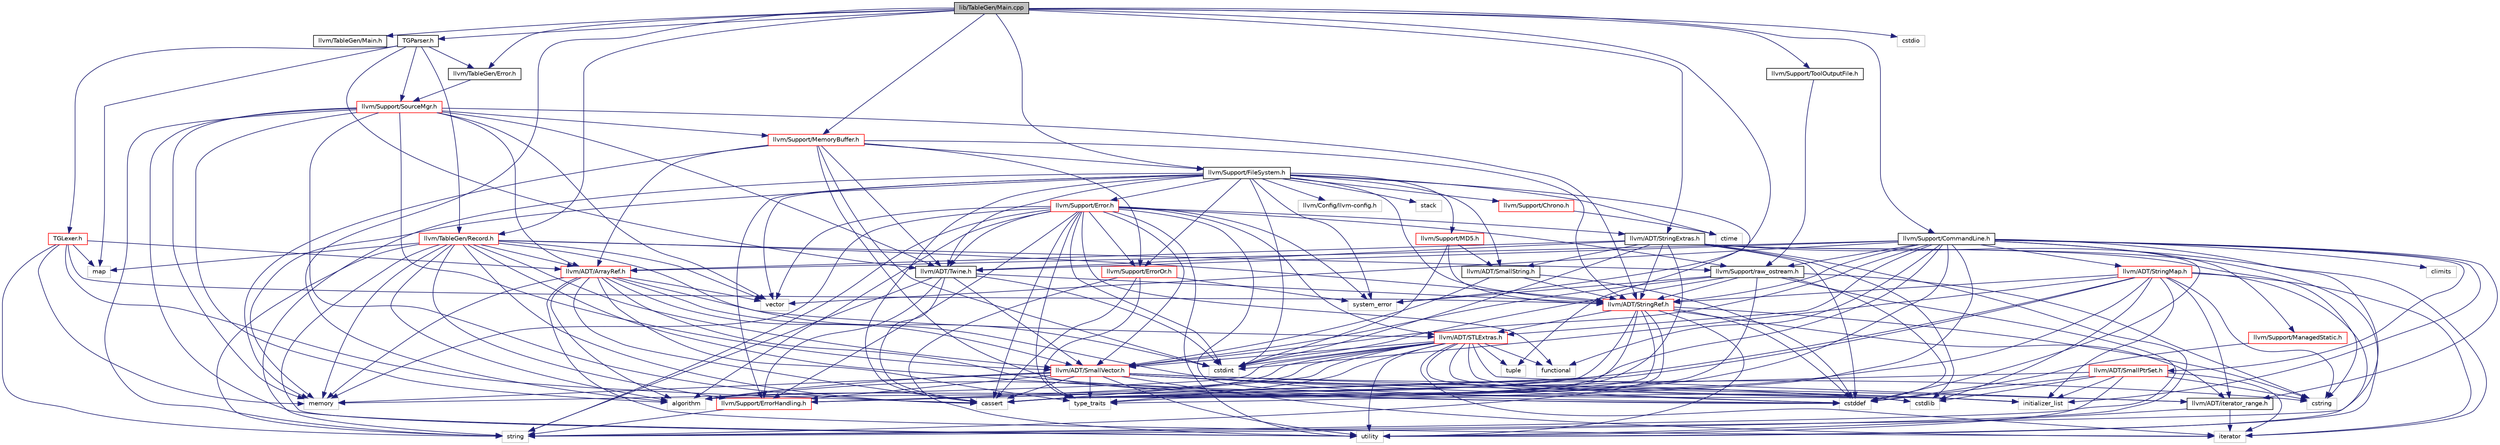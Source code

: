 digraph "lib/TableGen/Main.cpp"
{
 // LATEX_PDF_SIZE
  bgcolor="transparent";
  edge [fontname="Helvetica",fontsize="10",labelfontname="Helvetica",labelfontsize="10"];
  node [fontname="Helvetica",fontsize="10",shape="box"];
  Node1 [label="lib/TableGen/Main.cpp",height=0.2,width=0.4,color="black", fillcolor="grey75", style="filled", fontcolor="black",tooltip=" "];
  Node1 -> Node2 [color="midnightblue",fontsize="10",style="solid",fontname="Helvetica"];
  Node2 [label="llvm/TableGen/Main.h",height=0.2,width=0.4,color="black",URL="$Main_8h.html",tooltip=" "];
  Node1 -> Node3 [color="midnightblue",fontsize="10",style="solid",fontname="Helvetica"];
  Node3 [label="TGParser.h",height=0.2,width=0.4,color="black",URL="$TGParser_8h.html",tooltip=" "];
  Node3 -> Node4 [color="midnightblue",fontsize="10",style="solid",fontname="Helvetica"];
  Node4 [label="TGLexer.h",height=0.2,width=0.4,color="red",URL="$TGLexer_8h.html",tooltip=" "];
  Node4 -> Node5 [color="midnightblue",fontsize="10",style="solid",fontname="Helvetica"];
  Node5 [label="llvm/ADT/ArrayRef.h",height=0.2,width=0.4,color="red",URL="$ArrayRef_8h.html",tooltip=" "];
  Node5 -> Node28 [color="midnightblue",fontsize="10",style="solid",fontname="Helvetica"];
  Node28 [label="llvm/ADT/SmallVector.h",height=0.2,width=0.4,color="red",URL="$SmallVector_8h.html",tooltip=" "];
  Node28 -> Node29 [color="midnightblue",fontsize="10",style="solid",fontname="Helvetica"];
  Node29 [label="llvm/ADT/iterator_range.h",height=0.2,width=0.4,color="black",URL="$iterator__range_8h.html",tooltip="This provides a very simple, boring adaptor for a begin and end iterator into a range type."];
  Node29 -> Node30 [color="midnightblue",fontsize="10",style="solid",fontname="Helvetica"];
  Node30 [label="iterator",height=0.2,width=0.4,color="grey75",tooltip=" "];
  Node29 -> Node25 [color="midnightblue",fontsize="10",style="solid",fontname="Helvetica"];
  Node25 [label="utility",height=0.2,width=0.4,color="grey75",tooltip=" "];
  Node28 -> Node40 [color="midnightblue",fontsize="10",style="solid",fontname="Helvetica"];
  Node40 [label="llvm/Support/ErrorHandling.h",height=0.2,width=0.4,color="red",URL="$llvm_2Support_2ErrorHandling_8h.html",tooltip=" "];
  Node40 -> Node41 [color="midnightblue",fontsize="10",style="solid",fontname="Helvetica"];
  Node41 [label="string",height=0.2,width=0.4,color="grey75",tooltip=" "];
  Node28 -> Node35 [color="midnightblue",fontsize="10",style="solid",fontname="Helvetica"];
  Node35 [label="algorithm",height=0.2,width=0.4,color="grey75",tooltip=" "];
  Node28 -> Node26 [color="midnightblue",fontsize="10",style="solid",fontname="Helvetica"];
  Node26 [label="cassert",height=0.2,width=0.4,color="grey75",tooltip=" "];
  Node28 -> Node32 [color="midnightblue",fontsize="10",style="solid",fontname="Helvetica"];
  Node32 [label="cstddef",height=0.2,width=0.4,color="grey75",tooltip=" "];
  Node28 -> Node42 [color="midnightblue",fontsize="10",style="solid",fontname="Helvetica"];
  Node42 [label="cstdlib",height=0.2,width=0.4,color="grey75",tooltip=" "];
  Node28 -> Node37 [color="midnightblue",fontsize="10",style="solid",fontname="Helvetica"];
  Node37 [label="cstring",height=0.2,width=0.4,color="grey75",tooltip=" "];
  Node28 -> Node43 [color="midnightblue",fontsize="10",style="solid",fontname="Helvetica"];
  Node43 [label="initializer_list",height=0.2,width=0.4,color="grey75",tooltip=" "];
  Node28 -> Node30 [color="midnightblue",fontsize="10",style="solid",fontname="Helvetica"];
  Node28 -> Node27 [color="midnightblue",fontsize="10",style="solid",fontname="Helvetica"];
  Node27 [label="memory",height=0.2,width=0.4,color="grey75",tooltip=" "];
  Node28 -> Node24 [color="midnightblue",fontsize="10",style="solid",fontname="Helvetica"];
  Node24 [label="type_traits",height=0.2,width=0.4,color="grey75",tooltip=" "];
  Node28 -> Node25 [color="midnightblue",fontsize="10",style="solid",fontname="Helvetica"];
  Node5 -> Node16 [color="midnightblue",fontsize="10",style="solid",fontname="Helvetica"];
  Node16 [label="llvm/ADT/STLExtras.h",height=0.2,width=0.4,color="red",URL="$STLExtras_8h.html",tooltip=" "];
  Node16 -> Node28 [color="midnightblue",fontsize="10",style="solid",fontname="Helvetica"];
  Node16 -> Node29 [color="midnightblue",fontsize="10",style="solid",fontname="Helvetica"];
  Node16 -> Node40 [color="midnightblue",fontsize="10",style="solid",fontname="Helvetica"];
  Node16 -> Node35 [color="midnightblue",fontsize="10",style="solid",fontname="Helvetica"];
  Node16 -> Node26 [color="midnightblue",fontsize="10",style="solid",fontname="Helvetica"];
  Node16 -> Node32 [color="midnightblue",fontsize="10",style="solid",fontname="Helvetica"];
  Node16 -> Node46 [color="midnightblue",fontsize="10",style="solid",fontname="Helvetica"];
  Node46 [label="cstdint",height=0.2,width=0.4,color="grey75",tooltip=" "];
  Node16 -> Node42 [color="midnightblue",fontsize="10",style="solid",fontname="Helvetica"];
  Node16 -> Node47 [color="midnightblue",fontsize="10",style="solid",fontname="Helvetica"];
  Node47 [label="functional",height=0.2,width=0.4,color="grey75",tooltip=" "];
  Node16 -> Node43 [color="midnightblue",fontsize="10",style="solid",fontname="Helvetica"];
  Node16 -> Node30 [color="midnightblue",fontsize="10",style="solid",fontname="Helvetica"];
  Node16 -> Node27 [color="midnightblue",fontsize="10",style="solid",fontname="Helvetica"];
  Node16 -> Node48 [color="midnightblue",fontsize="10",style="solid",fontname="Helvetica"];
  Node48 [label="tuple",height=0.2,width=0.4,color="grey75",tooltip=" "];
  Node16 -> Node24 [color="midnightblue",fontsize="10",style="solid",fontname="Helvetica"];
  Node16 -> Node25 [color="midnightblue",fontsize="10",style="solid",fontname="Helvetica"];
  Node5 -> Node35 [color="midnightblue",fontsize="10",style="solid",fontname="Helvetica"];
  Node5 -> Node26 [color="midnightblue",fontsize="10",style="solid",fontname="Helvetica"];
  Node5 -> Node32 [color="midnightblue",fontsize="10",style="solid",fontname="Helvetica"];
  Node5 -> Node43 [color="midnightblue",fontsize="10",style="solid",fontname="Helvetica"];
  Node5 -> Node30 [color="midnightblue",fontsize="10",style="solid",fontname="Helvetica"];
  Node5 -> Node27 [color="midnightblue",fontsize="10",style="solid",fontname="Helvetica"];
  Node5 -> Node24 [color="midnightblue",fontsize="10",style="solid",fontname="Helvetica"];
  Node5 -> Node54 [color="midnightblue",fontsize="10",style="solid",fontname="Helvetica"];
  Node54 [label="vector",height=0.2,width=0.4,color="grey75",tooltip=" "];
  Node4 -> Node15 [color="midnightblue",fontsize="10",style="solid",fontname="Helvetica"];
  Node15 [label="llvm/ADT/StringRef.h",height=0.2,width=0.4,color="red",URL="$StringRef_8h.html",tooltip=" "];
  Node15 -> Node16 [color="midnightblue",fontsize="10",style="solid",fontname="Helvetica"];
  Node15 -> Node29 [color="midnightblue",fontsize="10",style="solid",fontname="Helvetica"];
  Node15 -> Node35 [color="midnightblue",fontsize="10",style="solid",fontname="Helvetica"];
  Node15 -> Node26 [color="midnightblue",fontsize="10",style="solid",fontname="Helvetica"];
  Node15 -> Node32 [color="midnightblue",fontsize="10",style="solid",fontname="Helvetica"];
  Node15 -> Node37 [color="midnightblue",fontsize="10",style="solid",fontname="Helvetica"];
  Node15 -> Node41 [color="midnightblue",fontsize="10",style="solid",fontname="Helvetica"];
  Node15 -> Node24 [color="midnightblue",fontsize="10",style="solid",fontname="Helvetica"];
  Node15 -> Node25 [color="midnightblue",fontsize="10",style="solid",fontname="Helvetica"];
  Node4 -> Node26 [color="midnightblue",fontsize="10",style="solid",fontname="Helvetica"];
  Node4 -> Node57 [color="midnightblue",fontsize="10",style="solid",fontname="Helvetica"];
  Node57 [label="map",height=0.2,width=0.4,color="grey75",tooltip=" "];
  Node4 -> Node27 [color="midnightblue",fontsize="10",style="solid",fontname="Helvetica"];
  Node4 -> Node41 [color="midnightblue",fontsize="10",style="solid",fontname="Helvetica"];
  Node3 -> Node58 [color="midnightblue",fontsize="10",style="solid",fontname="Helvetica"];
  Node58 [label="llvm/ADT/Twine.h",height=0.2,width=0.4,color="black",URL="$Twine_8h.html",tooltip=" "];
  Node58 -> Node28 [color="midnightblue",fontsize="10",style="solid",fontname="Helvetica"];
  Node58 -> Node15 [color="midnightblue",fontsize="10",style="solid",fontname="Helvetica"];
  Node58 -> Node40 [color="midnightblue",fontsize="10",style="solid",fontname="Helvetica"];
  Node58 -> Node26 [color="midnightblue",fontsize="10",style="solid",fontname="Helvetica"];
  Node58 -> Node46 [color="midnightblue",fontsize="10",style="solid",fontname="Helvetica"];
  Node58 -> Node41 [color="midnightblue",fontsize="10",style="solid",fontname="Helvetica"];
  Node3 -> Node59 [color="midnightblue",fontsize="10",style="solid",fontname="Helvetica"];
  Node59 [label="llvm/Support/SourceMgr.h",height=0.2,width=0.4,color="red",URL="$Support_2SourceMgr_8h.html",tooltip=" "];
  Node59 -> Node5 [color="midnightblue",fontsize="10",style="solid",fontname="Helvetica"];
  Node59 -> Node28 [color="midnightblue",fontsize="10",style="solid",fontname="Helvetica"];
  Node59 -> Node15 [color="midnightblue",fontsize="10",style="solid",fontname="Helvetica"];
  Node59 -> Node58 [color="midnightblue",fontsize="10",style="solid",fontname="Helvetica"];
  Node59 -> Node64 [color="midnightblue",fontsize="10",style="solid",fontname="Helvetica"];
  Node64 [label="llvm/Support/MemoryBuffer.h",height=0.2,width=0.4,color="red",URL="$MemoryBuffer_8h.html",tooltip=" "];
  Node64 -> Node5 [color="midnightblue",fontsize="10",style="solid",fontname="Helvetica"];
  Node64 -> Node15 [color="midnightblue",fontsize="10",style="solid",fontname="Helvetica"];
  Node64 -> Node58 [color="midnightblue",fontsize="10",style="solid",fontname="Helvetica"];
  Node64 -> Node68 [color="midnightblue",fontsize="10",style="solid",fontname="Helvetica"];
  Node68 [label="llvm/Support/ErrorOr.h",height=0.2,width=0.4,color="red",URL="$ErrorOr_8h.html",tooltip="Provides ErrorOr<T> smart pointer."];
  Node68 -> Node26 [color="midnightblue",fontsize="10",style="solid",fontname="Helvetica"];
  Node68 -> Node69 [color="midnightblue",fontsize="10",style="solid",fontname="Helvetica"];
  Node69 [label="system_error",height=0.2,width=0.4,color="grey75",tooltip=" "];
  Node68 -> Node24 [color="midnightblue",fontsize="10",style="solid",fontname="Helvetica"];
  Node68 -> Node25 [color="midnightblue",fontsize="10",style="solid",fontname="Helvetica"];
  Node64 -> Node70 [color="midnightblue",fontsize="10",style="solid",fontname="Helvetica"];
  Node70 [label="llvm/Support/FileSystem.h",height=0.2,width=0.4,color="black",URL="$FileSystem_8h.html",tooltip=" "];
  Node70 -> Node71 [color="midnightblue",fontsize="10",style="solid",fontname="Helvetica"];
  Node71 [label="llvm/ADT/SmallString.h",height=0.2,width=0.4,color="black",URL="$SmallString_8h.html",tooltip=" "];
  Node71 -> Node28 [color="midnightblue",fontsize="10",style="solid",fontname="Helvetica"];
  Node71 -> Node15 [color="midnightblue",fontsize="10",style="solid",fontname="Helvetica"];
  Node71 -> Node32 [color="midnightblue",fontsize="10",style="solid",fontname="Helvetica"];
  Node70 -> Node15 [color="midnightblue",fontsize="10",style="solid",fontname="Helvetica"];
  Node70 -> Node58 [color="midnightblue",fontsize="10",style="solid",fontname="Helvetica"];
  Node70 -> Node20 [color="midnightblue",fontsize="10",style="solid",fontname="Helvetica"];
  Node20 [label="llvm/Config/llvm-config.h",height=0.2,width=0.4,color="grey75",tooltip=" "];
  Node70 -> Node72 [color="midnightblue",fontsize="10",style="solid",fontname="Helvetica"];
  Node72 [label="llvm/Support/Chrono.h",height=0.2,width=0.4,color="red",URL="$Chrono_8h.html",tooltip=" "];
  Node72 -> Node79 [color="midnightblue",fontsize="10",style="solid",fontname="Helvetica"];
  Node79 [label="ctime",height=0.2,width=0.4,color="grey75",tooltip=" "];
  Node70 -> Node80 [color="midnightblue",fontsize="10",style="solid",fontname="Helvetica"];
  Node80 [label="llvm/Support/Error.h",height=0.2,width=0.4,color="red",URL="$llvm_2Support_2Error_8h.html",tooltip=" "];
  Node80 -> Node16 [color="midnightblue",fontsize="10",style="solid",fontname="Helvetica"];
  Node80 -> Node28 [color="midnightblue",fontsize="10",style="solid",fontname="Helvetica"];
  Node80 -> Node82 [color="midnightblue",fontsize="10",style="solid",fontname="Helvetica"];
  Node82 [label="llvm/ADT/StringExtras.h",height=0.2,width=0.4,color="black",URL="$StringExtras_8h.html",tooltip=" "];
  Node82 -> Node5 [color="midnightblue",fontsize="10",style="solid",fontname="Helvetica"];
  Node82 -> Node71 [color="midnightblue",fontsize="10",style="solid",fontname="Helvetica"];
  Node82 -> Node15 [color="midnightblue",fontsize="10",style="solid",fontname="Helvetica"];
  Node82 -> Node58 [color="midnightblue",fontsize="10",style="solid",fontname="Helvetica"];
  Node82 -> Node26 [color="midnightblue",fontsize="10",style="solid",fontname="Helvetica"];
  Node82 -> Node32 [color="midnightblue",fontsize="10",style="solid",fontname="Helvetica"];
  Node82 -> Node46 [color="midnightblue",fontsize="10",style="solid",fontname="Helvetica"];
  Node82 -> Node42 [color="midnightblue",fontsize="10",style="solid",fontname="Helvetica"];
  Node82 -> Node37 [color="midnightblue",fontsize="10",style="solid",fontname="Helvetica"];
  Node82 -> Node30 [color="midnightblue",fontsize="10",style="solid",fontname="Helvetica"];
  Node82 -> Node41 [color="midnightblue",fontsize="10",style="solid",fontname="Helvetica"];
  Node82 -> Node25 [color="midnightblue",fontsize="10",style="solid",fontname="Helvetica"];
  Node80 -> Node58 [color="midnightblue",fontsize="10",style="solid",fontname="Helvetica"];
  Node80 -> Node40 [color="midnightblue",fontsize="10",style="solid",fontname="Helvetica"];
  Node80 -> Node68 [color="midnightblue",fontsize="10",style="solid",fontname="Helvetica"];
  Node80 -> Node76 [color="midnightblue",fontsize="10",style="solid",fontname="Helvetica"];
  Node76 [label="llvm/Support/raw_ostream.h",height=0.2,width=0.4,color="black",URL="$raw__ostream_8h.html",tooltip=" "];
  Node76 -> Node28 [color="midnightblue",fontsize="10",style="solid",fontname="Helvetica"];
  Node76 -> Node15 [color="midnightblue",fontsize="10",style="solid",fontname="Helvetica"];
  Node76 -> Node26 [color="midnightblue",fontsize="10",style="solid",fontname="Helvetica"];
  Node76 -> Node32 [color="midnightblue",fontsize="10",style="solid",fontname="Helvetica"];
  Node76 -> Node46 [color="midnightblue",fontsize="10",style="solid",fontname="Helvetica"];
  Node76 -> Node37 [color="midnightblue",fontsize="10",style="solid",fontname="Helvetica"];
  Node76 -> Node41 [color="midnightblue",fontsize="10",style="solid",fontname="Helvetica"];
  Node76 -> Node69 [color="midnightblue",fontsize="10",style="solid",fontname="Helvetica"];
  Node80 -> Node35 [color="midnightblue",fontsize="10",style="solid",fontname="Helvetica"];
  Node80 -> Node26 [color="midnightblue",fontsize="10",style="solid",fontname="Helvetica"];
  Node80 -> Node46 [color="midnightblue",fontsize="10",style="solid",fontname="Helvetica"];
  Node80 -> Node42 [color="midnightblue",fontsize="10",style="solid",fontname="Helvetica"];
  Node80 -> Node47 [color="midnightblue",fontsize="10",style="solid",fontname="Helvetica"];
  Node80 -> Node27 [color="midnightblue",fontsize="10",style="solid",fontname="Helvetica"];
  Node80 -> Node41 [color="midnightblue",fontsize="10",style="solid",fontname="Helvetica"];
  Node80 -> Node69 [color="midnightblue",fontsize="10",style="solid",fontname="Helvetica"];
  Node80 -> Node24 [color="midnightblue",fontsize="10",style="solid",fontname="Helvetica"];
  Node80 -> Node25 [color="midnightblue",fontsize="10",style="solid",fontname="Helvetica"];
  Node80 -> Node54 [color="midnightblue",fontsize="10",style="solid",fontname="Helvetica"];
  Node70 -> Node40 [color="midnightblue",fontsize="10",style="solid",fontname="Helvetica"];
  Node70 -> Node68 [color="midnightblue",fontsize="10",style="solid",fontname="Helvetica"];
  Node70 -> Node86 [color="midnightblue",fontsize="10",style="solid",fontname="Helvetica"];
  Node86 [label="llvm/Support/MD5.h",height=0.2,width=0.4,color="red",URL="$MD5_8h.html",tooltip=" "];
  Node86 -> Node71 [color="midnightblue",fontsize="10",style="solid",fontname="Helvetica"];
  Node86 -> Node15 [color="midnightblue",fontsize="10",style="solid",fontname="Helvetica"];
  Node86 -> Node46 [color="midnightblue",fontsize="10",style="solid",fontname="Helvetica"];
  Node70 -> Node26 [color="midnightblue",fontsize="10",style="solid",fontname="Helvetica"];
  Node70 -> Node46 [color="midnightblue",fontsize="10",style="solid",fontname="Helvetica"];
  Node70 -> Node79 [color="midnightblue",fontsize="10",style="solid",fontname="Helvetica"];
  Node70 -> Node27 [color="midnightblue",fontsize="10",style="solid",fontname="Helvetica"];
  Node70 -> Node88 [color="midnightblue",fontsize="10",style="solid",fontname="Helvetica"];
  Node88 [label="stack",height=0.2,width=0.4,color="grey75",tooltip=" "];
  Node70 -> Node41 [color="midnightblue",fontsize="10",style="solid",fontname="Helvetica"];
  Node70 -> Node69 [color="midnightblue",fontsize="10",style="solid",fontname="Helvetica"];
  Node70 -> Node48 [color="midnightblue",fontsize="10",style="solid",fontname="Helvetica"];
  Node70 -> Node54 [color="midnightblue",fontsize="10",style="solid",fontname="Helvetica"];
  Node64 -> Node32 [color="midnightblue",fontsize="10",style="solid",fontname="Helvetica"];
  Node64 -> Node46 [color="midnightblue",fontsize="10",style="solid",fontname="Helvetica"];
  Node64 -> Node27 [color="midnightblue",fontsize="10",style="solid",fontname="Helvetica"];
  Node59 -> Node35 [color="midnightblue",fontsize="10",style="solid",fontname="Helvetica"];
  Node59 -> Node26 [color="midnightblue",fontsize="10",style="solid",fontname="Helvetica"];
  Node59 -> Node27 [color="midnightblue",fontsize="10",style="solid",fontname="Helvetica"];
  Node59 -> Node41 [color="midnightblue",fontsize="10",style="solid",fontname="Helvetica"];
  Node59 -> Node25 [color="midnightblue",fontsize="10",style="solid",fontname="Helvetica"];
  Node59 -> Node54 [color="midnightblue",fontsize="10",style="solid",fontname="Helvetica"];
  Node3 -> Node89 [color="midnightblue",fontsize="10",style="solid",fontname="Helvetica"];
  Node89 [label="llvm/TableGen/Error.h",height=0.2,width=0.4,color="black",URL="$llvm_2TableGen_2Error_8h.html",tooltip=" "];
  Node89 -> Node59 [color="midnightblue",fontsize="10",style="solid",fontname="Helvetica"];
  Node3 -> Node90 [color="midnightblue",fontsize="10",style="solid",fontname="Helvetica"];
  Node90 [label="llvm/TableGen/Record.h",height=0.2,width=0.4,color="red",URL="$Record_8h.html",tooltip=" "];
  Node90 -> Node5 [color="midnightblue",fontsize="10",style="solid",fontname="Helvetica"];
  Node90 -> Node28 [color="midnightblue",fontsize="10",style="solid",fontname="Helvetica"];
  Node90 -> Node15 [color="midnightblue",fontsize="10",style="solid",fontname="Helvetica"];
  Node90 -> Node40 [color="midnightblue",fontsize="10",style="solid",fontname="Helvetica"];
  Node90 -> Node76 [color="midnightblue",fontsize="10",style="solid",fontname="Helvetica"];
  Node90 -> Node35 [color="midnightblue",fontsize="10",style="solid",fontname="Helvetica"];
  Node90 -> Node26 [color="midnightblue",fontsize="10",style="solid",fontname="Helvetica"];
  Node90 -> Node32 [color="midnightblue",fontsize="10",style="solid",fontname="Helvetica"];
  Node90 -> Node46 [color="midnightblue",fontsize="10",style="solid",fontname="Helvetica"];
  Node90 -> Node57 [color="midnightblue",fontsize="10",style="solid",fontname="Helvetica"];
  Node90 -> Node27 [color="midnightblue",fontsize="10",style="solid",fontname="Helvetica"];
  Node90 -> Node41 [color="midnightblue",fontsize="10",style="solid",fontname="Helvetica"];
  Node90 -> Node25 [color="midnightblue",fontsize="10",style="solid",fontname="Helvetica"];
  Node90 -> Node54 [color="midnightblue",fontsize="10",style="solid",fontname="Helvetica"];
  Node3 -> Node57 [color="midnightblue",fontsize="10",style="solid",fontname="Helvetica"];
  Node1 -> Node82 [color="midnightblue",fontsize="10",style="solid",fontname="Helvetica"];
  Node1 -> Node97 [color="midnightblue",fontsize="10",style="solid",fontname="Helvetica"];
  Node97 [label="llvm/Support/CommandLine.h",height=0.2,width=0.4,color="black",URL="$CommandLine_8h.html",tooltip=" "];
  Node97 -> Node5 [color="midnightblue",fontsize="10",style="solid",fontname="Helvetica"];
  Node97 -> Node16 [color="midnightblue",fontsize="10",style="solid",fontname="Helvetica"];
  Node97 -> Node98 [color="midnightblue",fontsize="10",style="solid",fontname="Helvetica"];
  Node98 [label="llvm/ADT/SmallPtrSet.h",height=0.2,width=0.4,color="red",URL="$SmallPtrSet_8h.html",tooltip=" "];
  Node98 -> Node26 [color="midnightblue",fontsize="10",style="solid",fontname="Helvetica"];
  Node98 -> Node32 [color="midnightblue",fontsize="10",style="solid",fontname="Helvetica"];
  Node98 -> Node42 [color="midnightblue",fontsize="10",style="solid",fontname="Helvetica"];
  Node98 -> Node37 [color="midnightblue",fontsize="10",style="solid",fontname="Helvetica"];
  Node98 -> Node43 [color="midnightblue",fontsize="10",style="solid",fontname="Helvetica"];
  Node98 -> Node30 [color="midnightblue",fontsize="10",style="solid",fontname="Helvetica"];
  Node98 -> Node25 [color="midnightblue",fontsize="10",style="solid",fontname="Helvetica"];
  Node97 -> Node28 [color="midnightblue",fontsize="10",style="solid",fontname="Helvetica"];
  Node97 -> Node14 [color="midnightblue",fontsize="10",style="solid",fontname="Helvetica"];
  Node14 [label="llvm/ADT/StringMap.h",height=0.2,width=0.4,color="red",URL="$StringMap_8h.html",tooltip=" "];
  Node14 -> Node15 [color="midnightblue",fontsize="10",style="solid",fontname="Helvetica"];
  Node14 -> Node29 [color="midnightblue",fontsize="10",style="solid",fontname="Helvetica"];
  Node14 -> Node40 [color="midnightblue",fontsize="10",style="solid",fontname="Helvetica"];
  Node14 -> Node35 [color="midnightblue",fontsize="10",style="solid",fontname="Helvetica"];
  Node14 -> Node26 [color="midnightblue",fontsize="10",style="solid",fontname="Helvetica"];
  Node14 -> Node46 [color="midnightblue",fontsize="10",style="solid",fontname="Helvetica"];
  Node14 -> Node42 [color="midnightblue",fontsize="10",style="solid",fontname="Helvetica"];
  Node14 -> Node37 [color="midnightblue",fontsize="10",style="solid",fontname="Helvetica"];
  Node14 -> Node43 [color="midnightblue",fontsize="10",style="solid",fontname="Helvetica"];
  Node14 -> Node30 [color="midnightblue",fontsize="10",style="solid",fontname="Helvetica"];
  Node14 -> Node25 [color="midnightblue",fontsize="10",style="solid",fontname="Helvetica"];
  Node97 -> Node15 [color="midnightblue",fontsize="10",style="solid",fontname="Helvetica"];
  Node97 -> Node58 [color="midnightblue",fontsize="10",style="solid",fontname="Helvetica"];
  Node97 -> Node29 [color="midnightblue",fontsize="10",style="solid",fontname="Helvetica"];
  Node97 -> Node40 [color="midnightblue",fontsize="10",style="solid",fontname="Helvetica"];
  Node97 -> Node99 [color="midnightblue",fontsize="10",style="solid",fontname="Helvetica"];
  Node99 [label="llvm/Support/ManagedStatic.h",height=0.2,width=0.4,color="red",URL="$ManagedStatic_8h.html",tooltip=" "];
  Node99 -> Node32 [color="midnightblue",fontsize="10",style="solid",fontname="Helvetica"];
  Node97 -> Node76 [color="midnightblue",fontsize="10",style="solid",fontname="Helvetica"];
  Node97 -> Node26 [color="midnightblue",fontsize="10",style="solid",fontname="Helvetica"];
  Node97 -> Node36 [color="midnightblue",fontsize="10",style="solid",fontname="Helvetica"];
  Node36 [label="climits",height=0.2,width=0.4,color="grey75",tooltip=" "];
  Node97 -> Node32 [color="midnightblue",fontsize="10",style="solid",fontname="Helvetica"];
  Node97 -> Node47 [color="midnightblue",fontsize="10",style="solid",fontname="Helvetica"];
  Node97 -> Node43 [color="midnightblue",fontsize="10",style="solid",fontname="Helvetica"];
  Node97 -> Node41 [color="midnightblue",fontsize="10",style="solid",fontname="Helvetica"];
  Node97 -> Node24 [color="midnightblue",fontsize="10",style="solid",fontname="Helvetica"];
  Node97 -> Node54 [color="midnightblue",fontsize="10",style="solid",fontname="Helvetica"];
  Node1 -> Node70 [color="midnightblue",fontsize="10",style="solid",fontname="Helvetica"];
  Node1 -> Node64 [color="midnightblue",fontsize="10",style="solid",fontname="Helvetica"];
  Node1 -> Node101 [color="midnightblue",fontsize="10",style="solid",fontname="Helvetica"];
  Node101 [label="llvm/Support/ToolOutputFile.h",height=0.2,width=0.4,color="black",URL="$ToolOutputFile_8h.html",tooltip=" "];
  Node101 -> Node76 [color="midnightblue",fontsize="10",style="solid",fontname="Helvetica"];
  Node1 -> Node89 [color="midnightblue",fontsize="10",style="solid",fontname="Helvetica"];
  Node1 -> Node90 [color="midnightblue",fontsize="10",style="solid",fontname="Helvetica"];
  Node1 -> Node35 [color="midnightblue",fontsize="10",style="solid",fontname="Helvetica"];
  Node1 -> Node85 [color="midnightblue",fontsize="10",style="solid",fontname="Helvetica"];
  Node85 [label="cstdio",height=0.2,width=0.4,color="grey75",tooltip=" "];
  Node1 -> Node69 [color="midnightblue",fontsize="10",style="solid",fontname="Helvetica"];
}
